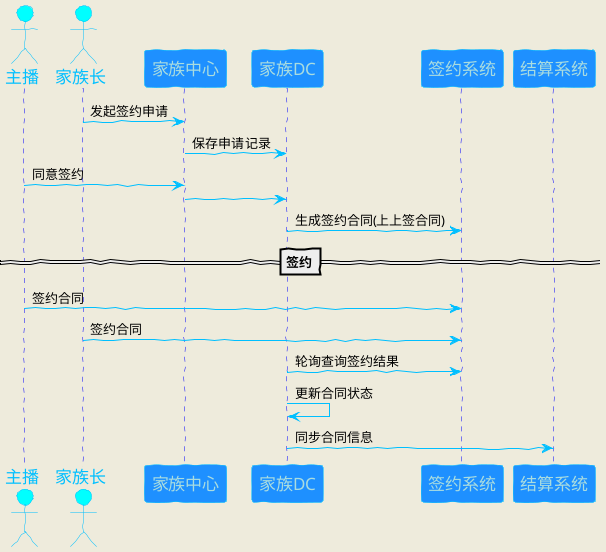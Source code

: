 @startuml
skinparam backgroundColor #EEEBDC
skinparam handwritten true
skinparam sequence {
ArrowColor DeepSkyBlue
ActorBorderColor DeepSkyBlue
LifeLineBorderColor blue
LifeLineBackgroundColor #A9DCDF

ParticipantBorderColor DeepSkyBlue
ParticipantBackgroundColor DodgerBlue
ParticipantFontName Impact
ParticipantFontSize 17
ParticipantFontColor #A9DCDF

ActorBackgroundColor aqua
ActorFontColor DeepSkyBlue
ActorFontSize 17
ActorFontName Aapex
}

actor 主播
actor 家族长
家族长 -> 家族中心:发起签约申请
家族中心 -> 家族DC:保存申请记录

participant 签约系统
participant 结算系统
主播 -> 家族中心:同意签约
家族中心 -> 家族DC
家族DC -> 签约系统:生成签约合同(上上签合同)
==签约==
主播 -> 签约系统:签约合同
家族长 -> 签约系统:签约合同
家族DC -> 签约系统:轮询查询签约结果
家族DC -> 家族DC:更新合同状态
家族DC -> 结算系统:同步合同信息
@enduml